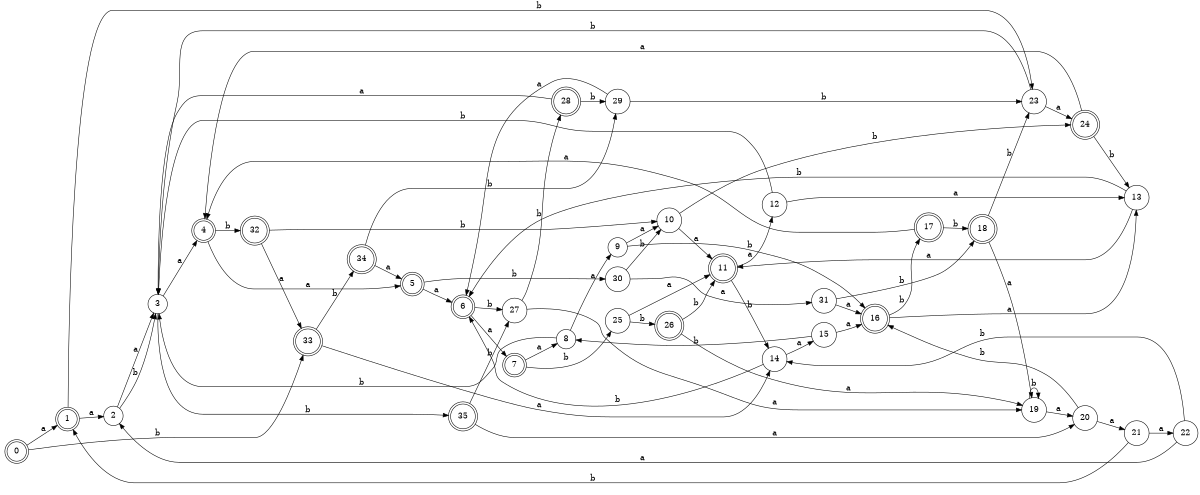 digraph n29_9 {
__start0 [label="" shape="none"];

rankdir=LR;
size="8,5";

s0 [style="rounded,filled", color="black", fillcolor="white" shape="doublecircle", label="0"];
s1 [style="rounded,filled", color="black", fillcolor="white" shape="doublecircle", label="1"];
s2 [style="filled", color="black", fillcolor="white" shape="circle", label="2"];
s3 [style="filled", color="black", fillcolor="white" shape="circle", label="3"];
s4 [style="rounded,filled", color="black", fillcolor="white" shape="doublecircle", label="4"];
s5 [style="rounded,filled", color="black", fillcolor="white" shape="doublecircle", label="5"];
s6 [style="rounded,filled", color="black", fillcolor="white" shape="doublecircle", label="6"];
s7 [style="rounded,filled", color="black", fillcolor="white" shape="doublecircle", label="7"];
s8 [style="filled", color="black", fillcolor="white" shape="circle", label="8"];
s9 [style="filled", color="black", fillcolor="white" shape="circle", label="9"];
s10 [style="filled", color="black", fillcolor="white" shape="circle", label="10"];
s11 [style="rounded,filled", color="black", fillcolor="white" shape="doublecircle", label="11"];
s12 [style="filled", color="black", fillcolor="white" shape="circle", label="12"];
s13 [style="filled", color="black", fillcolor="white" shape="circle", label="13"];
s14 [style="filled", color="black", fillcolor="white" shape="circle", label="14"];
s15 [style="filled", color="black", fillcolor="white" shape="circle", label="15"];
s16 [style="rounded,filled", color="black", fillcolor="white" shape="doublecircle", label="16"];
s17 [style="rounded,filled", color="black", fillcolor="white" shape="doublecircle", label="17"];
s18 [style="rounded,filled", color="black", fillcolor="white" shape="doublecircle", label="18"];
s19 [style="filled", color="black", fillcolor="white" shape="circle", label="19"];
s20 [style="filled", color="black", fillcolor="white" shape="circle", label="20"];
s21 [style="filled", color="black", fillcolor="white" shape="circle", label="21"];
s22 [style="filled", color="black", fillcolor="white" shape="circle", label="22"];
s23 [style="filled", color="black", fillcolor="white" shape="circle", label="23"];
s24 [style="rounded,filled", color="black", fillcolor="white" shape="doublecircle", label="24"];
s25 [style="filled", color="black", fillcolor="white" shape="circle", label="25"];
s26 [style="rounded,filled", color="black", fillcolor="white" shape="doublecircle", label="26"];
s27 [style="filled", color="black", fillcolor="white" shape="circle", label="27"];
s28 [style="rounded,filled", color="black", fillcolor="white" shape="doublecircle", label="28"];
s29 [style="filled", color="black", fillcolor="white" shape="circle", label="29"];
s30 [style="filled", color="black", fillcolor="white" shape="circle", label="30"];
s31 [style="filled", color="black", fillcolor="white" shape="circle", label="31"];
s32 [style="rounded,filled", color="black", fillcolor="white" shape="doublecircle", label="32"];
s33 [style="rounded,filled", color="black", fillcolor="white" shape="doublecircle", label="33"];
s34 [style="rounded,filled", color="black", fillcolor="white" shape="doublecircle", label="34"];
s35 [style="rounded,filled", color="black", fillcolor="white" shape="doublecircle", label="35"];
s0 -> s1 [label="a"];
s0 -> s33 [label="b"];
s1 -> s2 [label="a"];
s1 -> s23 [label="b"];
s2 -> s3 [label="a"];
s2 -> s3 [label="b"];
s3 -> s4 [label="a"];
s3 -> s35 [label="b"];
s4 -> s5 [label="a"];
s4 -> s32 [label="b"];
s5 -> s6 [label="a"];
s5 -> s30 [label="b"];
s6 -> s7 [label="a"];
s6 -> s27 [label="b"];
s7 -> s8 [label="a"];
s7 -> s25 [label="b"];
s8 -> s9 [label="a"];
s8 -> s3 [label="b"];
s9 -> s10 [label="a"];
s9 -> s16 [label="b"];
s10 -> s11 [label="a"];
s10 -> s24 [label="b"];
s11 -> s12 [label="a"];
s11 -> s14 [label="b"];
s12 -> s13 [label="a"];
s12 -> s3 [label="b"];
s13 -> s11 [label="a"];
s13 -> s6 [label="b"];
s14 -> s15 [label="a"];
s14 -> s6 [label="b"];
s15 -> s16 [label="a"];
s15 -> s8 [label="b"];
s16 -> s13 [label="a"];
s16 -> s17 [label="b"];
s17 -> s4 [label="a"];
s17 -> s18 [label="b"];
s18 -> s19 [label="a"];
s18 -> s23 [label="b"];
s19 -> s20 [label="a"];
s19 -> s19 [label="b"];
s20 -> s21 [label="a"];
s20 -> s16 [label="b"];
s21 -> s22 [label="a"];
s21 -> s1 [label="b"];
s22 -> s2 [label="a"];
s22 -> s14 [label="b"];
s23 -> s24 [label="a"];
s23 -> s3 [label="b"];
s24 -> s4 [label="a"];
s24 -> s13 [label="b"];
s25 -> s11 [label="a"];
s25 -> s26 [label="b"];
s26 -> s19 [label="a"];
s26 -> s11 [label="b"];
s27 -> s19 [label="a"];
s27 -> s28 [label="b"];
s28 -> s3 [label="a"];
s28 -> s29 [label="b"];
s29 -> s6 [label="a"];
s29 -> s23 [label="b"];
s30 -> s31 [label="a"];
s30 -> s10 [label="b"];
s31 -> s16 [label="a"];
s31 -> s18 [label="b"];
s32 -> s33 [label="a"];
s32 -> s10 [label="b"];
s33 -> s14 [label="a"];
s33 -> s34 [label="b"];
s34 -> s5 [label="a"];
s34 -> s29 [label="b"];
s35 -> s20 [label="a"];
s35 -> s27 [label="b"];

}
